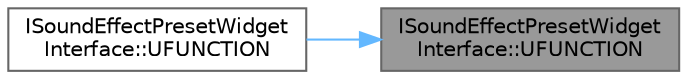 digraph "ISoundEffectPresetWidgetInterface::UFUNCTION"
{
 // INTERACTIVE_SVG=YES
 // LATEX_PDF_SIZE
  bgcolor="transparent";
  edge [fontname=Helvetica,fontsize=10,labelfontname=Helvetica,labelfontsize=10];
  node [fontname=Helvetica,fontsize=10,shape=box,height=0.2,width=0.4];
  rankdir="RL";
  Node1 [id="Node000001",label="ISoundEffectPresetWidget\lInterface::UFUNCTION",height=0.2,width=0.4,color="gray40", fillcolor="grey60", style="filled", fontcolor="black",tooltip=" "];
  Node1 -> Node2 [id="edge1_Node000001_Node000002",dir="back",color="steelblue1",style="solid",tooltip=" "];
  Node2 [id="Node000002",label="ISoundEffectPresetWidget\lInterface::UFUNCTION",height=0.2,width=0.4,color="grey40", fillcolor="white", style="filled",URL="$d0/d15/classISoundEffectPresetWidgetInterface.html#ac06eda8c1a191f450f6781f45562a0d3",tooltip=" "];
}
